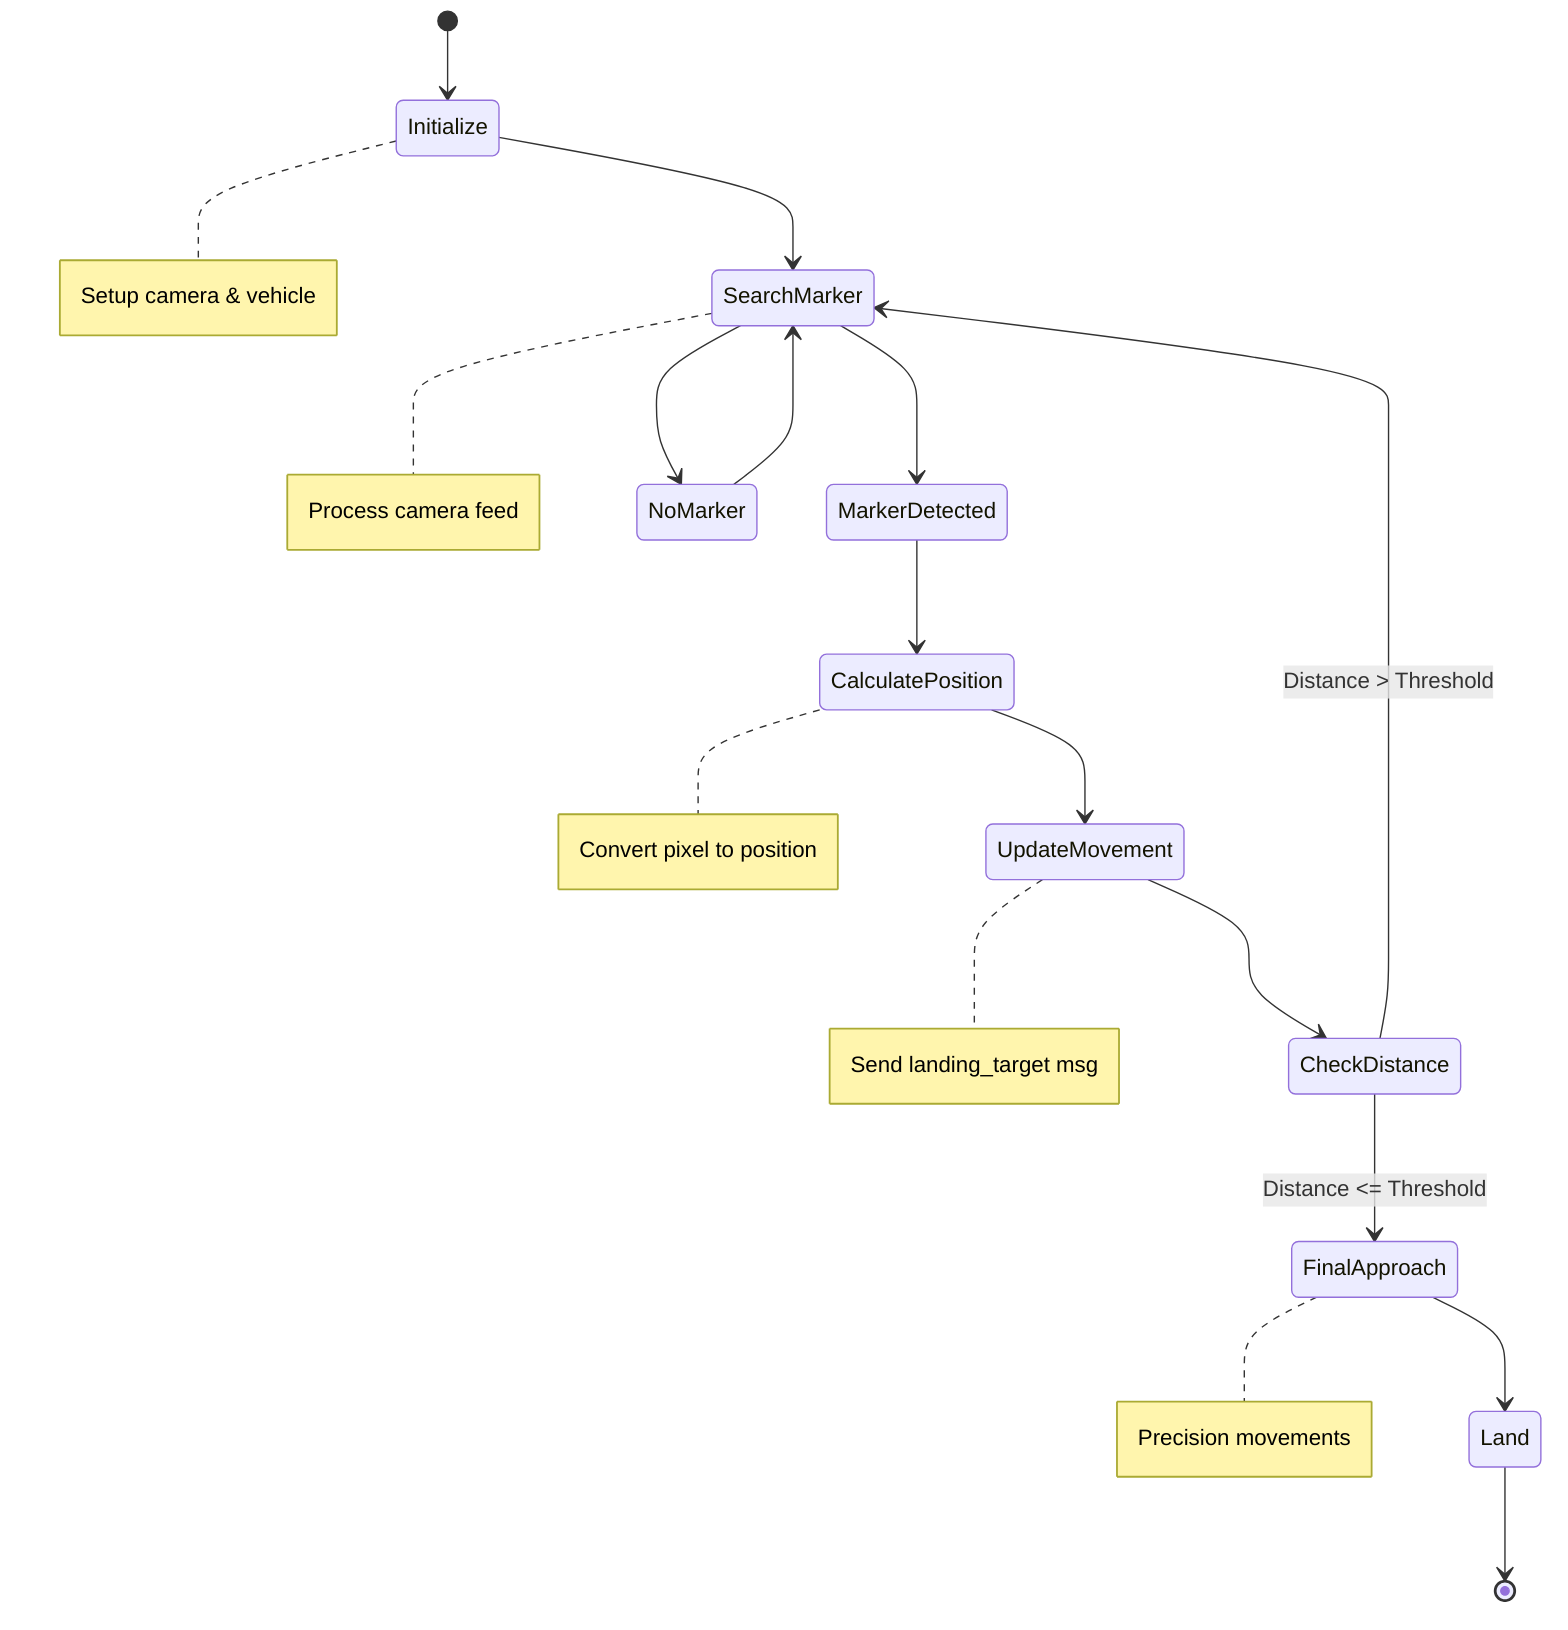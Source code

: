 stateDiagram-v2
    [*] --> Initialize
    Initialize --> SearchMarker
    SearchMarker --> MarkerDetected
    SearchMarker --> NoMarker
    NoMarker --> SearchMarker
    MarkerDetected --> CalculatePosition
    CalculatePosition --> UpdateMovement
    UpdateMovement --> CheckDistance
    CheckDistance --> SearchMarker: Distance > Threshold
    CheckDistance --> FinalApproach: Distance <= Threshold
    FinalApproach --> Land
    Land --> [*]

    note right of Initialize : Setup camera & vehicle
    note right of SearchMarker : Process camera feed
    note right of CalculatePosition : Convert pixel to position
    note right of UpdateMovement : Send landing_target msg
    note right of FinalApproach : Precision movements